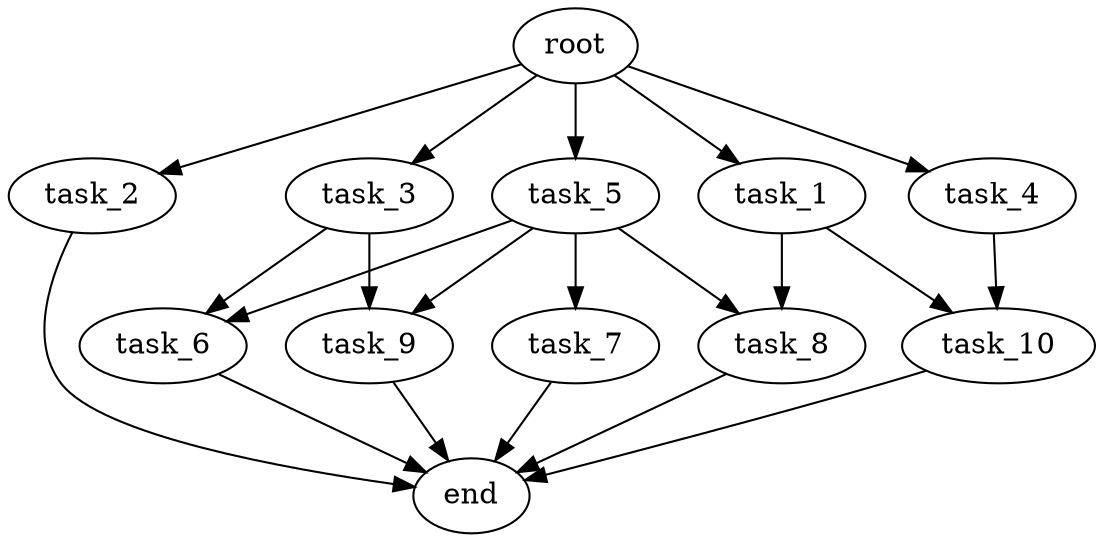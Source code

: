 digraph G {
  root [size="0.000000e+00"];
  task_1 [size="4.309847e+10"];
  task_2 [size="8.824675e+10"];
  task_3 [size="7.275353e+10"];
  task_4 [size="7.638804e+10"];
  task_5 [size="3.660008e+10"];
  task_6 [size="4.006416e+10"];
  task_7 [size="5.703246e+10"];
  task_8 [size="1.947358e+10"];
  task_9 [size="5.532676e+10"];
  task_10 [size="7.362440e+09"];
  end [size="0.000000e+00"];

  root -> task_1 [size="1.000000e-12"];
  root -> task_2 [size="1.000000e-12"];
  root -> task_3 [size="1.000000e-12"];
  root -> task_4 [size="1.000000e-12"];
  root -> task_5 [size="1.000000e-12"];
  task_1 -> task_8 [size="9.736792e+07"];
  task_1 -> task_10 [size="3.681220e+07"];
  task_2 -> end [size="1.000000e-12"];
  task_3 -> task_6 [size="2.003208e+08"];
  task_3 -> task_9 [size="2.766338e+08"];
  task_4 -> task_10 [size="3.681220e+07"];
  task_5 -> task_6 [size="2.003208e+08"];
  task_5 -> task_7 [size="5.703246e+08"];
  task_5 -> task_8 [size="9.736792e+07"];
  task_5 -> task_9 [size="2.766338e+08"];
  task_6 -> end [size="1.000000e-12"];
  task_7 -> end [size="1.000000e-12"];
  task_8 -> end [size="1.000000e-12"];
  task_9 -> end [size="1.000000e-12"];
  task_10 -> end [size="1.000000e-12"];
}
